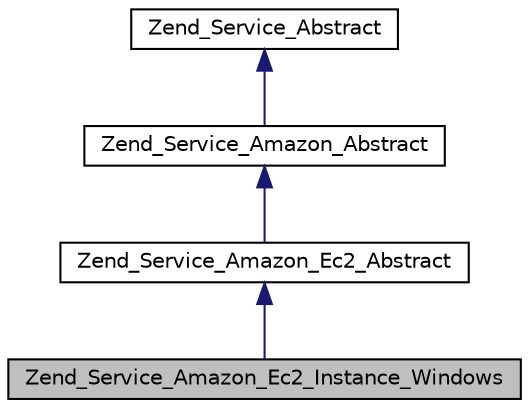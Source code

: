 digraph G
{
  edge [fontname="Helvetica",fontsize="10",labelfontname="Helvetica",labelfontsize="10"];
  node [fontname="Helvetica",fontsize="10",shape=record];
  Node1 [label="Zend_Service_Amazon_Ec2_Instance_Windows",height=0.2,width=0.4,color="black", fillcolor="grey75", style="filled" fontcolor="black"];
  Node2 -> Node1 [dir="back",color="midnightblue",fontsize="10",style="solid",fontname="Helvetica"];
  Node2 [label="Zend_Service_Amazon_Ec2_Abstract",height=0.2,width=0.4,color="black", fillcolor="white", style="filled",URL="$class_zend___service___amazon___ec2___abstract.html"];
  Node3 -> Node2 [dir="back",color="midnightblue",fontsize="10",style="solid",fontname="Helvetica"];
  Node3 [label="Zend_Service_Amazon_Abstract",height=0.2,width=0.4,color="black", fillcolor="white", style="filled",URL="$class_zend___service___amazon___abstract.html"];
  Node4 -> Node3 [dir="back",color="midnightblue",fontsize="10",style="solid",fontname="Helvetica"];
  Node4 [label="Zend_Service_Abstract",height=0.2,width=0.4,color="black", fillcolor="white", style="filled",URL="$class_zend___service___abstract.html"];
}
